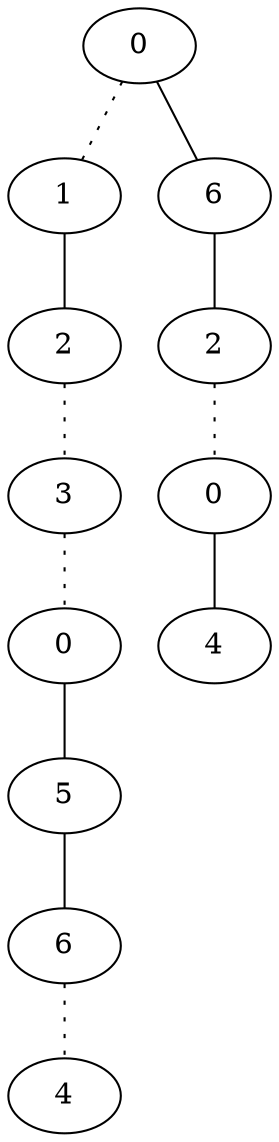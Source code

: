 graph {
a0[label=0];
a1[label=1];
a2[label=2];
a3[label=3];
a4[label=0];
a5[label=5];
a6[label=6];
a7[label=4];
a8[label=6];
a9[label=2];
a10[label=0];
a11[label=4];
a0 -- a1 [style=dotted];
a0 -- a8;
a1 -- a2;
a2 -- a3 [style=dotted];
a3 -- a4 [style=dotted];
a4 -- a5;
a5 -- a6;
a6 -- a7 [style=dotted];
a8 -- a9;
a9 -- a10 [style=dotted];
a10 -- a11;
}
